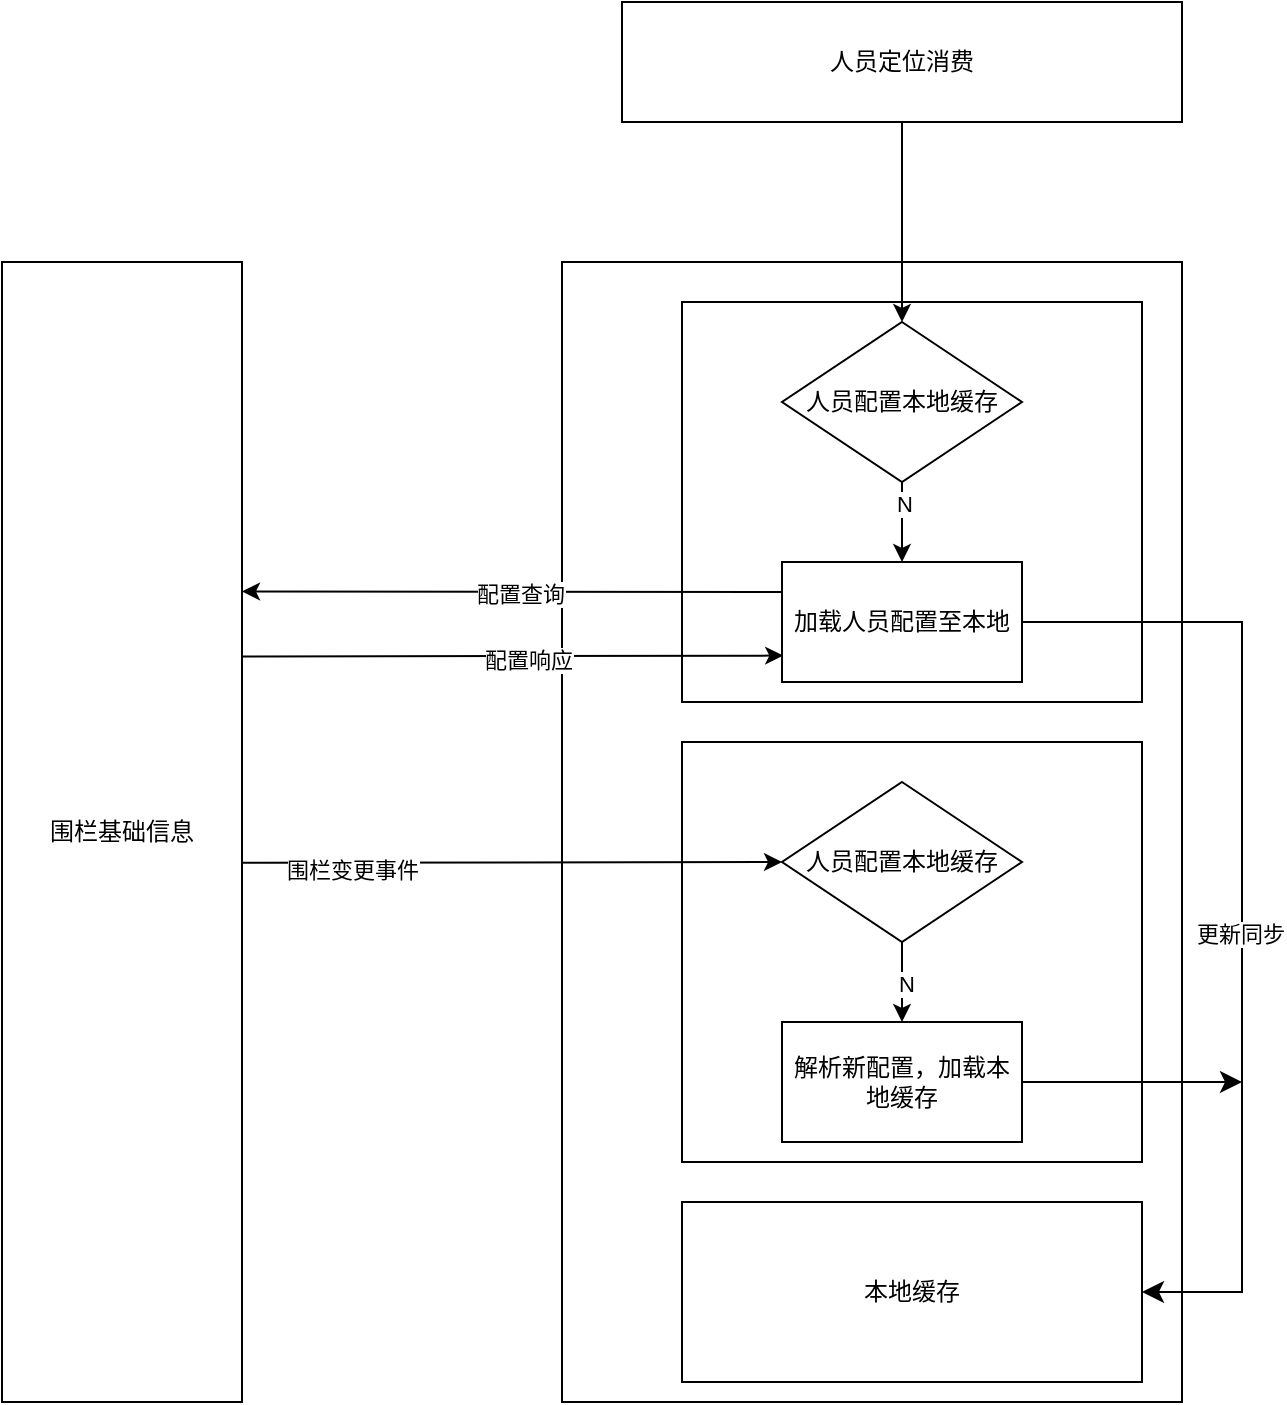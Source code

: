 <mxfile version="22.1.16" type="github">
  <diagram name="第 1 页" id="plYVYTmf0ur0JVL3dC2D">
    <mxGraphModel dx="1674" dy="746" grid="1" gridSize="10" guides="1" tooltips="1" connect="1" arrows="1" fold="1" page="1" pageScale="1" pageWidth="827" pageHeight="1169" math="0" shadow="0">
      <root>
        <mxCell id="0" />
        <mxCell id="1" parent="0" />
        <mxCell id="lpbCo9ms2OkcyTniPNiO-1" value="围栏基础信息" style="rounded=0;whiteSpace=wrap;html=1;" vertex="1" parent="1">
          <mxGeometry x="90" y="160" width="120" height="570" as="geometry" />
        </mxCell>
        <mxCell id="lpbCo9ms2OkcyTniPNiO-2" value="" style="rounded=0;whiteSpace=wrap;html=1;" vertex="1" parent="1">
          <mxGeometry x="370" y="160" width="310" height="570" as="geometry" />
        </mxCell>
        <mxCell id="lpbCo9ms2OkcyTniPNiO-3" value="" style="rounded=0;whiteSpace=wrap;html=1;" vertex="1" parent="1">
          <mxGeometry x="430" y="180" width="230" height="200" as="geometry" />
        </mxCell>
        <mxCell id="lpbCo9ms2OkcyTniPNiO-4" value="人员配置本地缓存" style="rhombus;whiteSpace=wrap;html=1;" vertex="1" parent="1">
          <mxGeometry x="480" y="190" width="120" height="80" as="geometry" />
        </mxCell>
        <mxCell id="lpbCo9ms2OkcyTniPNiO-5" value="加载人员配置至本地" style="rounded=0;whiteSpace=wrap;html=1;" vertex="1" parent="1">
          <mxGeometry x="480" y="310" width="120" height="60" as="geometry" />
        </mxCell>
        <mxCell id="lpbCo9ms2OkcyTniPNiO-6" value="人员定位消费" style="rounded=0;whiteSpace=wrap;html=1;" vertex="1" parent="1">
          <mxGeometry x="400" y="30" width="280" height="60" as="geometry" />
        </mxCell>
        <mxCell id="lpbCo9ms2OkcyTniPNiO-7" value="" style="endArrow=classic;html=1;rounded=0;exitX=0.5;exitY=1;exitDx=0;exitDy=0;" edge="1" parent="1" source="lpbCo9ms2OkcyTniPNiO-6" target="lpbCo9ms2OkcyTniPNiO-4">
          <mxGeometry width="50" height="50" relative="1" as="geometry">
            <mxPoint x="700" y="140" as="sourcePoint" />
            <mxPoint x="750" y="90" as="targetPoint" />
          </mxGeometry>
        </mxCell>
        <mxCell id="lpbCo9ms2OkcyTniPNiO-8" value="" style="endArrow=classic;html=1;rounded=0;exitX=0.5;exitY=1;exitDx=0;exitDy=0;entryX=0.5;entryY=0;entryDx=0;entryDy=0;" edge="1" parent="1" source="lpbCo9ms2OkcyTniPNiO-4" target="lpbCo9ms2OkcyTniPNiO-5">
          <mxGeometry width="50" height="50" relative="1" as="geometry">
            <mxPoint x="590" y="310" as="sourcePoint" />
            <mxPoint x="640" y="260" as="targetPoint" />
          </mxGeometry>
        </mxCell>
        <mxCell id="lpbCo9ms2OkcyTniPNiO-9" value="N" style="edgeLabel;html=1;align=center;verticalAlign=middle;resizable=0;points=[];" vertex="1" connectable="0" parent="lpbCo9ms2OkcyTniPNiO-8">
          <mxGeometry x="-0.46" y="1" relative="1" as="geometry">
            <mxPoint as="offset" />
          </mxGeometry>
        </mxCell>
        <mxCell id="lpbCo9ms2OkcyTniPNiO-10" value="" style="rounded=0;whiteSpace=wrap;html=1;" vertex="1" parent="1">
          <mxGeometry x="430" y="400" width="230" height="210" as="geometry" />
        </mxCell>
        <mxCell id="lpbCo9ms2OkcyTniPNiO-11" value="本地缓存" style="rounded=0;whiteSpace=wrap;html=1;" vertex="1" parent="1">
          <mxGeometry x="430" y="630" width="230" height="90" as="geometry" />
        </mxCell>
        <mxCell id="lpbCo9ms2OkcyTniPNiO-12" value="" style="endArrow=classic;html=1;rounded=0;exitX=0;exitY=0.25;exitDx=0;exitDy=0;entryX=1;entryY=0.289;entryDx=0;entryDy=0;entryPerimeter=0;" edge="1" parent="1" source="lpbCo9ms2OkcyTniPNiO-5" target="lpbCo9ms2OkcyTniPNiO-1">
          <mxGeometry width="50" height="50" relative="1" as="geometry">
            <mxPoint x="290" y="360" as="sourcePoint" />
            <mxPoint x="340" y="310" as="targetPoint" />
          </mxGeometry>
        </mxCell>
        <mxCell id="lpbCo9ms2OkcyTniPNiO-13" value="配置查询" style="edgeLabel;html=1;align=center;verticalAlign=middle;resizable=0;points=[];" vertex="1" connectable="0" parent="lpbCo9ms2OkcyTniPNiO-12">
          <mxGeometry x="-0.028" y="1" relative="1" as="geometry">
            <mxPoint as="offset" />
          </mxGeometry>
        </mxCell>
        <mxCell id="lpbCo9ms2OkcyTniPNiO-17" value="" style="endArrow=classic;html=1;rounded=0;exitX=1;exitY=0.346;exitDx=0;exitDy=0;exitPerimeter=0;entryX=0.005;entryY=0.78;entryDx=0;entryDy=0;entryPerimeter=0;" edge="1" parent="1" source="lpbCo9ms2OkcyTniPNiO-1" target="lpbCo9ms2OkcyTniPNiO-5">
          <mxGeometry width="50" height="50" relative="1" as="geometry">
            <mxPoint x="280" y="410" as="sourcePoint" />
            <mxPoint x="330" y="360" as="targetPoint" />
          </mxGeometry>
        </mxCell>
        <mxCell id="lpbCo9ms2OkcyTniPNiO-18" value="配置响应" style="edgeLabel;html=1;align=center;verticalAlign=middle;resizable=0;points=[];" vertex="1" connectable="0" parent="lpbCo9ms2OkcyTniPNiO-17">
          <mxGeometry x="0.057" y="-2" relative="1" as="geometry">
            <mxPoint as="offset" />
          </mxGeometry>
        </mxCell>
        <mxCell id="lpbCo9ms2OkcyTniPNiO-19" value="人员配置本地缓存" style="rhombus;whiteSpace=wrap;html=1;" vertex="1" parent="1">
          <mxGeometry x="480" y="420" width="120" height="80" as="geometry" />
        </mxCell>
        <mxCell id="lpbCo9ms2OkcyTniPNiO-20" value="" style="endArrow=classic;html=1;rounded=0;exitX=1.003;exitY=0.527;exitDx=0;exitDy=0;exitPerimeter=0;entryX=0;entryY=0.5;entryDx=0;entryDy=0;" edge="1" parent="1" source="lpbCo9ms2OkcyTniPNiO-1" target="lpbCo9ms2OkcyTniPNiO-19">
          <mxGeometry width="50" height="50" relative="1" as="geometry">
            <mxPoint x="300" y="500" as="sourcePoint" />
            <mxPoint x="350" y="450" as="targetPoint" />
          </mxGeometry>
        </mxCell>
        <mxCell id="lpbCo9ms2OkcyTniPNiO-22" value="围栏变更事件" style="edgeLabel;html=1;align=center;verticalAlign=middle;resizable=0;points=[];" vertex="1" connectable="0" parent="lpbCo9ms2OkcyTniPNiO-20">
          <mxGeometry x="-0.595" y="-3" relative="1" as="geometry">
            <mxPoint as="offset" />
          </mxGeometry>
        </mxCell>
        <mxCell id="lpbCo9ms2OkcyTniPNiO-21" value="解析新配置，加载本地缓存" style="rounded=0;whiteSpace=wrap;html=1;" vertex="1" parent="1">
          <mxGeometry x="480" y="540" width="120" height="60" as="geometry" />
        </mxCell>
        <mxCell id="lpbCo9ms2OkcyTniPNiO-23" value="" style="endArrow=classic;html=1;rounded=0;exitX=0.5;exitY=1;exitDx=0;exitDy=0;" edge="1" parent="1" source="lpbCo9ms2OkcyTniPNiO-19" target="lpbCo9ms2OkcyTniPNiO-21">
          <mxGeometry width="50" height="50" relative="1" as="geometry">
            <mxPoint x="730" y="540" as="sourcePoint" />
            <mxPoint x="780" y="490" as="targetPoint" />
          </mxGeometry>
        </mxCell>
        <mxCell id="lpbCo9ms2OkcyTniPNiO-24" value="N" style="edgeLabel;html=1;align=center;verticalAlign=middle;resizable=0;points=[];" vertex="1" connectable="0" parent="lpbCo9ms2OkcyTniPNiO-23">
          <mxGeometry x="0.05" y="2" relative="1" as="geometry">
            <mxPoint as="offset" />
          </mxGeometry>
        </mxCell>
        <mxCell id="lpbCo9ms2OkcyTniPNiO-25" value="" style="edgeStyle=elbowEdgeStyle;elbow=vertical;endArrow=classic;html=1;curved=0;rounded=0;endSize=8;startSize=8;exitX=1;exitY=0.5;exitDx=0;exitDy=0;entryX=1;entryY=0.5;entryDx=0;entryDy=0;" edge="1" parent="1" source="lpbCo9ms2OkcyTniPNiO-5" target="lpbCo9ms2OkcyTniPNiO-11">
          <mxGeometry width="50" height="50" relative="1" as="geometry">
            <mxPoint x="740" y="510" as="sourcePoint" />
            <mxPoint x="780" y="690" as="targetPoint" />
            <Array as="points">
              <mxPoint x="710" y="340" />
            </Array>
          </mxGeometry>
        </mxCell>
        <mxCell id="lpbCo9ms2OkcyTniPNiO-27" value="更新同步" style="edgeLabel;html=1;align=center;verticalAlign=middle;resizable=0;points=[];" vertex="1" connectable="0" parent="lpbCo9ms2OkcyTniPNiO-25">
          <mxGeometry x="0.075" y="-1" relative="1" as="geometry">
            <mxPoint as="offset" />
          </mxGeometry>
        </mxCell>
        <mxCell id="lpbCo9ms2OkcyTniPNiO-26" value="" style="edgeStyle=segmentEdgeStyle;endArrow=classic;html=1;curved=0;rounded=0;endSize=8;startSize=8;exitX=1;exitY=0.5;exitDx=0;exitDy=0;" edge="1" parent="1" source="lpbCo9ms2OkcyTniPNiO-21">
          <mxGeometry width="50" height="50" relative="1" as="geometry">
            <mxPoint x="760" y="600" as="sourcePoint" />
            <mxPoint x="710" y="570" as="targetPoint" />
          </mxGeometry>
        </mxCell>
      </root>
    </mxGraphModel>
  </diagram>
</mxfile>
